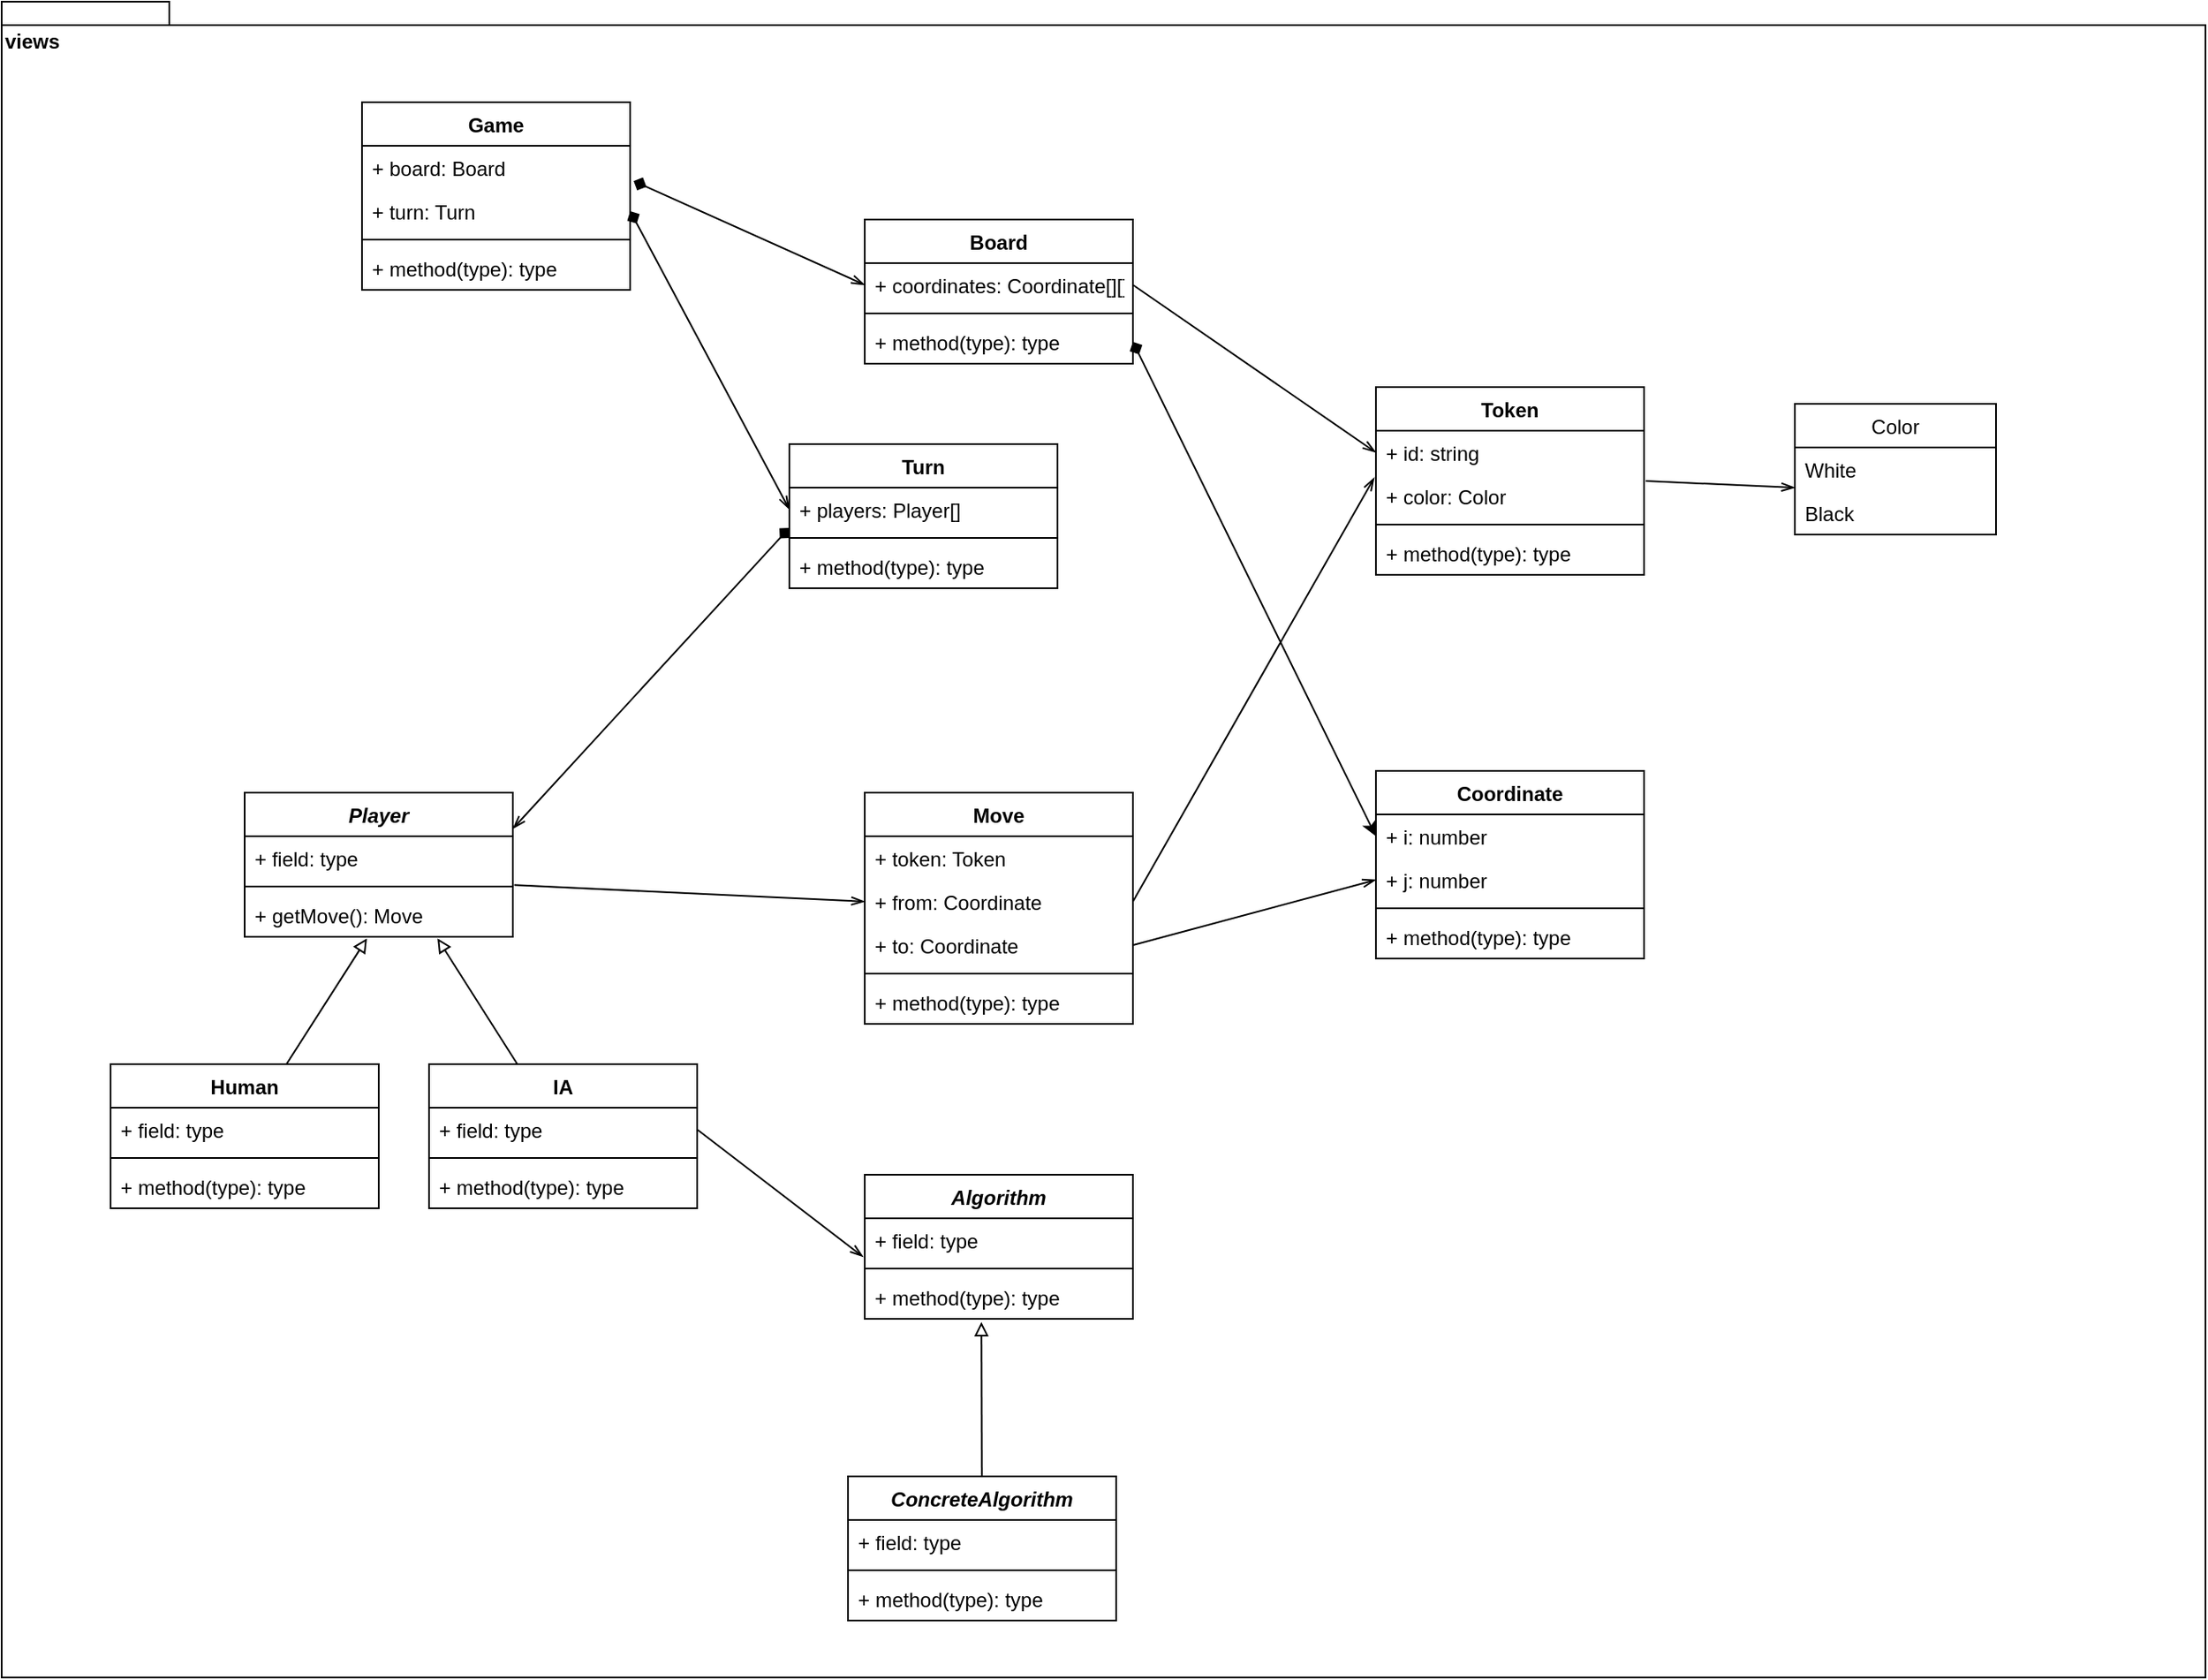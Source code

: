 <mxfile version="14.2.4" type="embed" pages="2">
    <diagram id="R-VsKZRHElfUKtrNSVFa" name="UML">
        <mxGraphModel dx="860" dy="801" grid="1" gridSize="10" guides="1" tooltips="1" connect="1" arrows="1" fold="1" page="1" pageScale="1" pageWidth="850" pageHeight="1100" math="0" shadow="0">
            <root>
                <mxCell id="0"/>
                <mxCell id="1" parent="0"/>
                <mxCell id="84" value="views" style="shape=folder;fontStyle=1;spacingTop=10;tabWidth=40;tabHeight=14;tabPosition=left;html=1;verticalAlign=top;align=left;" parent="1" vertex="1">
                    <mxGeometry x="80" y="130" width="1315" height="1000" as="geometry"/>
                </mxCell>
                <mxCell id="66" style="edgeStyle=none;rounded=0;orthogonalLoop=1;jettySize=auto;html=1;entryX=0;entryY=0.5;entryDx=0;entryDy=0;endArrow=openThin;endFill=0;exitX=1.013;exitY=0.808;exitDx=0;exitDy=0;exitPerimeter=0;startArrow=diamond;startFill=1;" parent="1" source="3" target="9" edge="1">
                    <mxGeometry relative="1" as="geometry"/>
                </mxCell>
                <mxCell id="2" value="Game" style="swimlane;fontStyle=1;align=center;verticalAlign=top;childLayout=stackLayout;horizontal=1;startSize=26;horizontalStack=0;resizeParent=1;resizeParentMax=0;resizeLast=0;collapsible=1;marginBottom=0;" parent="1" vertex="1">
                    <mxGeometry x="295" y="190" width="160" height="112" as="geometry"/>
                </mxCell>
                <mxCell id="3" value="+ board: Board" style="text;strokeColor=none;fillColor=none;align=left;verticalAlign=top;spacingLeft=4;spacingRight=4;overflow=hidden;rotatable=0;points=[[0,0.5],[1,0.5]];portConstraint=eastwest;" parent="2" vertex="1">
                    <mxGeometry y="26" width="160" height="26" as="geometry"/>
                </mxCell>
                <mxCell id="5" value="+ turn: Turn" style="text;strokeColor=none;fillColor=none;align=left;verticalAlign=top;spacingLeft=4;spacingRight=4;overflow=hidden;rotatable=0;points=[[0,0.5],[1,0.5]];portConstraint=eastwest;" parent="2" vertex="1">
                    <mxGeometry y="52" width="160" height="26" as="geometry"/>
                </mxCell>
                <mxCell id="4" value="" style="line;strokeWidth=1;fillColor=none;align=left;verticalAlign=middle;spacingTop=-1;spacingLeft=3;spacingRight=3;rotatable=0;labelPosition=right;points=[];portConstraint=eastwest;" parent="2" vertex="1">
                    <mxGeometry y="78" width="160" height="8" as="geometry"/>
                </mxCell>
                <mxCell id="87" value="+ method(type): type" style="text;strokeColor=none;fillColor=none;align=left;verticalAlign=top;spacingLeft=4;spacingRight=4;overflow=hidden;rotatable=0;points=[[0,0.5],[1,0.5]];portConstraint=eastwest;" vertex="1" parent="2">
                    <mxGeometry y="86" width="160" height="26" as="geometry"/>
                </mxCell>
                <mxCell id="8" value="Board" style="swimlane;fontStyle=1;align=center;verticalAlign=top;childLayout=stackLayout;horizontal=1;startSize=26;horizontalStack=0;resizeParent=1;resizeParentMax=0;resizeLast=0;collapsible=1;marginBottom=0;" parent="1" vertex="1">
                    <mxGeometry x="595" y="260" width="160" height="86" as="geometry"/>
                </mxCell>
                <mxCell id="9" value="+ coordinates: Coordinate[][]" style="text;strokeColor=none;fillColor=none;align=left;verticalAlign=top;spacingLeft=4;spacingRight=4;overflow=hidden;rotatable=0;points=[[0,0.5],[1,0.5]];portConstraint=eastwest;" parent="8" vertex="1">
                    <mxGeometry y="26" width="160" height="26" as="geometry"/>
                </mxCell>
                <mxCell id="10" value="" style="line;strokeWidth=1;fillColor=none;align=left;verticalAlign=middle;spacingTop=-1;spacingLeft=3;spacingRight=3;rotatable=0;labelPosition=right;points=[];portConstraint=eastwest;" parent="8" vertex="1">
                    <mxGeometry y="52" width="160" height="8" as="geometry"/>
                </mxCell>
                <mxCell id="11" value="+ method(type): type" style="text;strokeColor=none;fillColor=none;align=left;verticalAlign=top;spacingLeft=4;spacingRight=4;overflow=hidden;rotatable=0;points=[[0,0.5],[1,0.5]];portConstraint=eastwest;" parent="8" vertex="1">
                    <mxGeometry y="60" width="160" height="26" as="geometry"/>
                </mxCell>
                <mxCell id="12" value="Token" style="swimlane;fontStyle=1;align=center;verticalAlign=top;childLayout=stackLayout;horizontal=1;startSize=26;horizontalStack=0;resizeParent=1;resizeParentMax=0;resizeLast=0;collapsible=1;marginBottom=0;" parent="1" vertex="1">
                    <mxGeometry x="900" y="360" width="160" height="112" as="geometry"/>
                </mxCell>
                <mxCell id="13" value="+ id: string" style="text;strokeColor=none;fillColor=none;align=left;verticalAlign=top;spacingLeft=4;spacingRight=4;overflow=hidden;rotatable=0;points=[[0,0.5],[1,0.5]];portConstraint=eastwest;" parent="12" vertex="1">
                    <mxGeometry y="26" width="160" height="26" as="geometry"/>
                </mxCell>
                <mxCell id="59" value="+ color: Color" style="text;strokeColor=none;fillColor=none;align=left;verticalAlign=top;spacingLeft=4;spacingRight=4;overflow=hidden;rotatable=0;points=[[0,0.5],[1,0.5]];portConstraint=eastwest;" parent="12" vertex="1">
                    <mxGeometry y="52" width="160" height="26" as="geometry"/>
                </mxCell>
                <mxCell id="14" value="" style="line;strokeWidth=1;fillColor=none;align=left;verticalAlign=middle;spacingTop=-1;spacingLeft=3;spacingRight=3;rotatable=0;labelPosition=right;points=[];portConstraint=eastwest;" parent="12" vertex="1">
                    <mxGeometry y="78" width="160" height="8" as="geometry"/>
                </mxCell>
                <mxCell id="15" value="+ method(type): type" style="text;strokeColor=none;fillColor=none;align=left;verticalAlign=top;spacingLeft=4;spacingRight=4;overflow=hidden;rotatable=0;points=[[0,0.5],[1,0.5]];portConstraint=eastwest;" parent="12" vertex="1">
                    <mxGeometry y="86" width="160" height="26" as="geometry"/>
                </mxCell>
                <mxCell id="25" value="Player" style="swimlane;fontStyle=3;align=center;verticalAlign=top;childLayout=stackLayout;horizontal=1;startSize=26;horizontalStack=0;resizeParent=1;resizeParentMax=0;resizeLast=0;collapsible=1;marginBottom=0;" parent="1" vertex="1">
                    <mxGeometry x="225" y="602" width="160" height="86" as="geometry"/>
                </mxCell>
                <mxCell id="26" value="+ field: type" style="text;strokeColor=none;fillColor=none;align=left;verticalAlign=top;spacingLeft=4;spacingRight=4;overflow=hidden;rotatable=0;points=[[0,0.5],[1,0.5]];portConstraint=eastwest;" parent="25" vertex="1">
                    <mxGeometry y="26" width="160" height="26" as="geometry"/>
                </mxCell>
                <mxCell id="27" value="" style="line;strokeWidth=1;fillColor=none;align=left;verticalAlign=middle;spacingTop=-1;spacingLeft=3;spacingRight=3;rotatable=0;labelPosition=right;points=[];portConstraint=eastwest;" parent="25" vertex="1">
                    <mxGeometry y="52" width="160" height="8" as="geometry"/>
                </mxCell>
                <mxCell id="28" value="+ getMove(): Move" style="text;strokeColor=none;fillColor=none;align=left;verticalAlign=top;spacingLeft=4;spacingRight=4;overflow=hidden;rotatable=0;points=[[0,0.5],[1,0.5]];portConstraint=eastwest;" parent="25" vertex="1">
                    <mxGeometry y="60" width="160" height="26" as="geometry"/>
                </mxCell>
                <mxCell id="33" style="rounded=0;orthogonalLoop=1;jettySize=auto;html=1;entryX=0.456;entryY=1.038;entryDx=0;entryDy=0;entryPerimeter=0;endArrow=block;endFill=0;" parent="1" source="30" target="28" edge="1">
                    <mxGeometry relative="1" as="geometry"/>
                </mxCell>
                <mxCell id="29" value="Human" style="swimlane;fontStyle=1;align=center;verticalAlign=top;childLayout=stackLayout;horizontal=1;startSize=26;horizontalStack=0;resizeParent=1;resizeParentMax=0;resizeLast=0;collapsible=1;marginBottom=0;" parent="1" vertex="1">
                    <mxGeometry x="145" y="764" width="160" height="86" as="geometry"/>
                </mxCell>
                <mxCell id="30" value="+ field: type" style="text;strokeColor=none;fillColor=none;align=left;verticalAlign=top;spacingLeft=4;spacingRight=4;overflow=hidden;rotatable=0;points=[[0,0.5],[1,0.5]];portConstraint=eastwest;" parent="29" vertex="1">
                    <mxGeometry y="26" width="160" height="26" as="geometry"/>
                </mxCell>
                <mxCell id="31" value="" style="line;strokeWidth=1;fillColor=none;align=left;verticalAlign=middle;spacingTop=-1;spacingLeft=3;spacingRight=3;rotatable=0;labelPosition=right;points=[];portConstraint=eastwest;" parent="29" vertex="1">
                    <mxGeometry y="52" width="160" height="8" as="geometry"/>
                </mxCell>
                <mxCell id="32" value="+ method(type): type" style="text;strokeColor=none;fillColor=none;align=left;verticalAlign=top;spacingLeft=4;spacingRight=4;overflow=hidden;rotatable=0;points=[[0,0.5],[1,0.5]];portConstraint=eastwest;" parent="29" vertex="1">
                    <mxGeometry y="60" width="160" height="26" as="geometry"/>
                </mxCell>
                <mxCell id="38" style="edgeStyle=none;rounded=0;orthogonalLoop=1;jettySize=auto;html=1;entryX=0.719;entryY=1.038;entryDx=0;entryDy=0;entryPerimeter=0;endArrow=block;endFill=0;" parent="1" source="34" target="28" edge="1">
                    <mxGeometry relative="1" as="geometry"/>
                </mxCell>
                <mxCell id="34" value="IA" style="swimlane;fontStyle=1;align=center;verticalAlign=top;childLayout=stackLayout;horizontal=1;startSize=26;horizontalStack=0;resizeParent=1;resizeParentMax=0;resizeLast=0;collapsible=1;marginBottom=0;" parent="1" vertex="1">
                    <mxGeometry x="335" y="764" width="160" height="86" as="geometry"/>
                </mxCell>
                <mxCell id="35" value="+ field: type" style="text;strokeColor=none;fillColor=none;align=left;verticalAlign=top;spacingLeft=4;spacingRight=4;overflow=hidden;rotatable=0;points=[[0,0.5],[1,0.5]];portConstraint=eastwest;" parent="34" vertex="1">
                    <mxGeometry y="26" width="160" height="26" as="geometry"/>
                </mxCell>
                <mxCell id="36" value="" style="line;strokeWidth=1;fillColor=none;align=left;verticalAlign=middle;spacingTop=-1;spacingLeft=3;spacingRight=3;rotatable=0;labelPosition=right;points=[];portConstraint=eastwest;" parent="34" vertex="1">
                    <mxGeometry y="52" width="160" height="8" as="geometry"/>
                </mxCell>
                <mxCell id="37" value="+ method(type): type" style="text;strokeColor=none;fillColor=none;align=left;verticalAlign=top;spacingLeft=4;spacingRight=4;overflow=hidden;rotatable=0;points=[[0,0.5],[1,0.5]];portConstraint=eastwest;" parent="34" vertex="1">
                    <mxGeometry y="60" width="160" height="26" as="geometry"/>
                </mxCell>
                <mxCell id="39" value="Move" style="swimlane;fontStyle=1;align=center;verticalAlign=top;childLayout=stackLayout;horizontal=1;startSize=26;horizontalStack=0;resizeParent=1;resizeParentMax=0;resizeLast=0;collapsible=1;marginBottom=0;" parent="1" vertex="1">
                    <mxGeometry x="595" y="602" width="160" height="138" as="geometry"/>
                </mxCell>
                <mxCell id="57" value="+ token: Token&#10;" style="text;strokeColor=none;fillColor=none;align=left;verticalAlign=top;spacingLeft=4;spacingRight=4;overflow=hidden;rotatable=0;points=[[0,0.5],[1,0.5]];portConstraint=eastwest;" parent="39" vertex="1">
                    <mxGeometry y="26" width="160" height="26" as="geometry"/>
                </mxCell>
                <mxCell id="40" value="+ from: Coordinate&#10;" style="text;strokeColor=none;fillColor=none;align=left;verticalAlign=top;spacingLeft=4;spacingRight=4;overflow=hidden;rotatable=0;points=[[0,0.5],[1,0.5]];portConstraint=eastwest;" parent="39" vertex="1">
                    <mxGeometry y="52" width="160" height="26" as="geometry"/>
                </mxCell>
                <mxCell id="45" value="+ to: Coordinate&#10;" style="text;strokeColor=none;fillColor=none;align=left;verticalAlign=top;spacingLeft=4;spacingRight=4;overflow=hidden;rotatable=0;points=[[0,0.5],[1,0.5]];portConstraint=eastwest;" parent="39" vertex="1">
                    <mxGeometry y="78" width="160" height="26" as="geometry"/>
                </mxCell>
                <mxCell id="41" value="" style="line;strokeWidth=1;fillColor=none;align=left;verticalAlign=middle;spacingTop=-1;spacingLeft=3;spacingRight=3;rotatable=0;labelPosition=right;points=[];portConstraint=eastwest;" parent="39" vertex="1">
                    <mxGeometry y="104" width="160" height="8" as="geometry"/>
                </mxCell>
                <mxCell id="42" value="+ method(type): type" style="text;strokeColor=none;fillColor=none;align=left;verticalAlign=top;spacingLeft=4;spacingRight=4;overflow=hidden;rotatable=0;points=[[0,0.5],[1,0.5]];portConstraint=eastwest;" parent="39" vertex="1">
                    <mxGeometry y="112" width="160" height="26" as="geometry"/>
                </mxCell>
                <mxCell id="46" value="Coordinate" style="swimlane;fontStyle=1;align=center;verticalAlign=top;childLayout=stackLayout;horizontal=1;startSize=26;horizontalStack=0;resizeParent=1;resizeParentMax=0;resizeLast=0;collapsible=1;marginBottom=0;" parent="1" vertex="1">
                    <mxGeometry x="900" y="589" width="160" height="112" as="geometry"/>
                </mxCell>
                <mxCell id="47" value="+ i: number&#10;" style="text;strokeColor=none;fillColor=none;align=left;verticalAlign=top;spacingLeft=4;spacingRight=4;overflow=hidden;rotatable=0;points=[[0,0.5],[1,0.5]];portConstraint=eastwest;" parent="46" vertex="1">
                    <mxGeometry y="26" width="160" height="26" as="geometry"/>
                </mxCell>
                <mxCell id="48" value="+ j: number&#10;" style="text;strokeColor=none;fillColor=none;align=left;verticalAlign=top;spacingLeft=4;spacingRight=4;overflow=hidden;rotatable=0;points=[[0,0.5],[1,0.5]];portConstraint=eastwest;" parent="46" vertex="1">
                    <mxGeometry y="52" width="160" height="26" as="geometry"/>
                </mxCell>
                <mxCell id="49" value="" style="line;strokeWidth=1;fillColor=none;align=left;verticalAlign=middle;spacingTop=-1;spacingLeft=3;spacingRight=3;rotatable=0;labelPosition=right;points=[];portConstraint=eastwest;" parent="46" vertex="1">
                    <mxGeometry y="78" width="160" height="8" as="geometry"/>
                </mxCell>
                <mxCell id="50" value="+ method(type): type" style="text;strokeColor=none;fillColor=none;align=left;verticalAlign=top;spacingLeft=4;spacingRight=4;overflow=hidden;rotatable=0;points=[[0,0.5],[1,0.5]];portConstraint=eastwest;" parent="46" vertex="1">
                    <mxGeometry y="86" width="160" height="26" as="geometry"/>
                </mxCell>
                <mxCell id="55" style="edgeStyle=none;rounded=0;orthogonalLoop=1;jettySize=auto;html=1;entryX=0;entryY=0.5;entryDx=0;entryDy=0;endArrow=openThin;endFill=0;exitX=1;exitY=0.5;exitDx=0;exitDy=0;" parent="1" source="45" target="48" edge="1">
                    <mxGeometry relative="1" as="geometry"/>
                </mxCell>
                <mxCell id="56" style="edgeStyle=none;rounded=0;orthogonalLoop=1;jettySize=auto;html=1;entryX=-0.006;entryY=1.077;entryDx=0;entryDy=0;entryPerimeter=0;endArrow=openThin;endFill=0;exitX=1;exitY=0.5;exitDx=0;exitDy=0;" parent="1" source="40" target="13" edge="1">
                    <mxGeometry relative="1" as="geometry"/>
                </mxCell>
                <mxCell id="58" style="edgeStyle=none;rounded=0;orthogonalLoop=1;jettySize=auto;html=1;entryX=0;entryY=0.5;entryDx=0;entryDy=0;endArrow=openThin;endFill=0;exitX=1;exitY=0.5;exitDx=0;exitDy=0;" parent="1" source="9" target="13" edge="1">
                    <mxGeometry relative="1" as="geometry"/>
                </mxCell>
                <mxCell id="61" value="Color" style="swimlane;fontStyle=0;childLayout=stackLayout;horizontal=1;startSize=26;fillColor=none;horizontalStack=0;resizeParent=1;resizeParentMax=0;resizeLast=0;collapsible=1;marginBottom=0;" parent="1" vertex="1">
                    <mxGeometry x="1150" y="370" width="120" height="78" as="geometry"/>
                </mxCell>
                <mxCell id="63" value="White" style="text;strokeColor=none;fillColor=none;align=left;verticalAlign=top;spacingLeft=4;spacingRight=4;overflow=hidden;rotatable=0;points=[[0,0.5],[1,0.5]];portConstraint=eastwest;" parent="61" vertex="1">
                    <mxGeometry y="26" width="120" height="26" as="geometry"/>
                </mxCell>
                <mxCell id="64" value="Black" style="text;strokeColor=none;fillColor=none;align=left;verticalAlign=top;spacingLeft=4;spacingRight=4;overflow=hidden;rotatable=0;points=[[0,0.5],[1,0.5]];portConstraint=eastwest;" parent="61" vertex="1">
                    <mxGeometry y="52" width="120" height="26" as="geometry"/>
                </mxCell>
                <mxCell id="65" style="edgeStyle=none;rounded=0;orthogonalLoop=1;jettySize=auto;html=1;endArrow=openThin;endFill=0;exitX=1.006;exitY=0.154;exitDx=0;exitDy=0;exitPerimeter=0;entryX=0;entryY=0.923;entryDx=0;entryDy=0;entryPerimeter=0;" parent="1" source="59" target="63" edge="1">
                    <mxGeometry relative="1" as="geometry">
                        <mxPoint x="1135" y="580" as="targetPoint"/>
                    </mxGeometry>
                </mxCell>
                <mxCell id="67" value="Turn" style="swimlane;fontStyle=1;align=center;verticalAlign=top;childLayout=stackLayout;horizontal=1;startSize=26;horizontalStack=0;resizeParent=1;resizeParentMax=0;resizeLast=0;collapsible=1;marginBottom=0;" parent="1" vertex="1">
                    <mxGeometry x="550" y="394" width="160" height="86" as="geometry"/>
                </mxCell>
                <mxCell id="68" value="+ players: Player[]" style="text;strokeColor=none;fillColor=none;align=left;verticalAlign=top;spacingLeft=4;spacingRight=4;overflow=hidden;rotatable=0;points=[[0,0.5],[1,0.5]];portConstraint=eastwest;" parent="67" vertex="1">
                    <mxGeometry y="26" width="160" height="26" as="geometry"/>
                </mxCell>
                <mxCell id="69" value="" style="line;strokeWidth=1;fillColor=none;align=left;verticalAlign=middle;spacingTop=-1;spacingLeft=3;spacingRight=3;rotatable=0;labelPosition=right;points=[];portConstraint=eastwest;" parent="67" vertex="1">
                    <mxGeometry y="52" width="160" height="8" as="geometry"/>
                </mxCell>
                <mxCell id="70" value="+ method(type): type" style="text;strokeColor=none;fillColor=none;align=left;verticalAlign=top;spacingLeft=4;spacingRight=4;overflow=hidden;rotatable=0;points=[[0,0.5],[1,0.5]];portConstraint=eastwest;" parent="67" vertex="1">
                    <mxGeometry y="60" width="160" height="26" as="geometry"/>
                </mxCell>
                <mxCell id="71" style="edgeStyle=none;rounded=0;orthogonalLoop=1;jettySize=auto;html=1;entryX=0;entryY=0.5;entryDx=0;entryDy=0;endArrow=openThin;endFill=0;exitX=1;exitY=0.5;exitDx=0;exitDy=0;startArrow=diamond;startFill=1;" parent="1" source="5" target="68" edge="1">
                    <mxGeometry relative="1" as="geometry"/>
                </mxCell>
                <mxCell id="72" style="edgeStyle=none;rounded=0;orthogonalLoop=1;jettySize=auto;html=1;entryX=0;entryY=0.5;entryDx=0;entryDy=0;endArrow=openThin;endFill=0;exitX=1.005;exitY=1.121;exitDx=0;exitDy=0;exitPerimeter=0;" parent="1" source="26" target="40" edge="1">
                    <mxGeometry relative="1" as="geometry"/>
                </mxCell>
                <mxCell id="73" style="edgeStyle=none;rounded=0;orthogonalLoop=1;jettySize=auto;html=1;entryX=1;entryY=0.25;entryDx=0;entryDy=0;endArrow=openThin;endFill=0;exitX=0;exitY=0.923;exitDx=0;exitDy=0;exitPerimeter=0;startArrow=diamond;startFill=1;" parent="1" source="68" target="25" edge="1">
                    <mxGeometry relative="1" as="geometry">
                        <mxPoint x="585" y="460" as="sourcePoint"/>
                    </mxGeometry>
                </mxCell>
                <mxCell id="74" value="Algorithm" style="swimlane;fontStyle=3;align=center;verticalAlign=top;childLayout=stackLayout;horizontal=1;startSize=26;horizontalStack=0;resizeParent=1;resizeParentMax=0;resizeLast=0;collapsible=1;marginBottom=0;" parent="1" vertex="1">
                    <mxGeometry x="595" y="830" width="160" height="86" as="geometry"/>
                </mxCell>
                <mxCell id="75" value="+ field: type" style="text;strokeColor=none;fillColor=none;align=left;verticalAlign=top;spacingLeft=4;spacingRight=4;overflow=hidden;rotatable=0;points=[[0,0.5],[1,0.5]];portConstraint=eastwest;" parent="74" vertex="1">
                    <mxGeometry y="26" width="160" height="26" as="geometry"/>
                </mxCell>
                <mxCell id="76" value="" style="line;strokeWidth=1;fillColor=none;align=left;verticalAlign=middle;spacingTop=-1;spacingLeft=3;spacingRight=3;rotatable=0;labelPosition=right;points=[];portConstraint=eastwest;" parent="74" vertex="1">
                    <mxGeometry y="52" width="160" height="8" as="geometry"/>
                </mxCell>
                <mxCell id="77" value="+ method(type): type" style="text;strokeColor=none;fillColor=none;align=left;verticalAlign=top;spacingLeft=4;spacingRight=4;overflow=hidden;rotatable=0;points=[[0,0.5],[1,0.5]];portConstraint=eastwest;" parent="74" vertex="1">
                    <mxGeometry y="60" width="160" height="26" as="geometry"/>
                </mxCell>
                <mxCell id="78" style="edgeStyle=none;rounded=0;orthogonalLoop=1;jettySize=auto;html=1;entryX=-0.006;entryY=0.885;entryDx=0;entryDy=0;entryPerimeter=0;endArrow=openThin;endFill=0;exitX=1;exitY=0.5;exitDx=0;exitDy=0;" parent="1" source="35" target="75" edge="1">
                    <mxGeometry relative="1" as="geometry"/>
                </mxCell>
                <mxCell id="83" style="edgeStyle=none;rounded=0;orthogonalLoop=1;jettySize=auto;html=1;entryX=0.435;entryY=1.071;entryDx=0;entryDy=0;entryPerimeter=0;endArrow=block;endFill=0;" parent="1" source="79" target="77" edge="1">
                    <mxGeometry relative="1" as="geometry"/>
                </mxCell>
                <mxCell id="79" value="ConcreteAlgorithm" style="swimlane;fontStyle=3;align=center;verticalAlign=top;childLayout=stackLayout;horizontal=1;startSize=26;horizontalStack=0;resizeParent=1;resizeParentMax=0;resizeLast=0;collapsible=1;marginBottom=0;" parent="1" vertex="1">
                    <mxGeometry x="585" y="1010" width="160" height="86" as="geometry"/>
                </mxCell>
                <mxCell id="80" value="+ field: type" style="text;strokeColor=none;fillColor=none;align=left;verticalAlign=top;spacingLeft=4;spacingRight=4;overflow=hidden;rotatable=0;points=[[0,0.5],[1,0.5]];portConstraint=eastwest;" parent="79" vertex="1">
                    <mxGeometry y="26" width="160" height="26" as="geometry"/>
                </mxCell>
                <mxCell id="81" value="" style="line;strokeWidth=1;fillColor=none;align=left;verticalAlign=middle;spacingTop=-1;spacingLeft=3;spacingRight=3;rotatable=0;labelPosition=right;points=[];portConstraint=eastwest;" parent="79" vertex="1">
                    <mxGeometry y="52" width="160" height="8" as="geometry"/>
                </mxCell>
                <mxCell id="82" value="+ method(type): type" style="text;strokeColor=none;fillColor=none;align=left;verticalAlign=top;spacingLeft=4;spacingRight=4;overflow=hidden;rotatable=0;points=[[0,0.5],[1,0.5]];portConstraint=eastwest;" parent="79" vertex="1">
                    <mxGeometry y="60" width="160" height="26" as="geometry"/>
                </mxCell>
                <mxCell id="88" style="rounded=0;orthogonalLoop=1;jettySize=auto;html=1;entryX=0;entryY=0.5;entryDx=0;entryDy=0;startArrow=diamond;startFill=1;exitX=1;exitY=0.5;exitDx=0;exitDy=0;" edge="1" parent="1" source="11" target="47">
                    <mxGeometry relative="1" as="geometry"/>
                </mxCell>
            </root>
        </mxGraphModel>
    </diagram>
    <diagram id="-CgLLkljdQYx9Ef1UCYf" name="States">
        <mxGraphModel dx="602" dy="561" grid="1" gridSize="10" guides="1" tooltips="1" connect="1" arrows="1" fold="1" page="1" pageScale="1" pageWidth="850" pageHeight="1100" math="0" shadow="0">
            <root>
                <mxCell id="O_ENiMReyp_Psv7yVJim-0"/>
                <mxCell id="O_ENiMReyp_Psv7yVJim-1" parent="O_ENiMReyp_Psv7yVJim-0"/>
                <mxCell id="O_ENiMReyp_Psv7yVJim-3" style="edgeStyle=none;rounded=0;orthogonalLoop=1;jettySize=auto;html=1;startArrow=none;startFill=0;entryX=0;entryY=0.5;entryDx=0;entryDy=0;" edge="1" parent="O_ENiMReyp_Psv7yVJim-1" source="O_ENiMReyp_Psv7yVJim-2" target="O_ENiMReyp_Psv7yVJim-4">
                    <mxGeometry relative="1" as="geometry">
                        <mxPoint x="360" y="150" as="targetPoint"/>
                    </mxGeometry>
                </mxCell>
                <mxCell id="O_ENiMReyp_Psv7yVJim-16" value="play" style="edgeLabel;html=1;align=center;verticalAlign=middle;resizable=0;points=[];" vertex="1" connectable="0" parent="O_ENiMReyp_Psv7yVJim-3">
                    <mxGeometry x="-0.2" relative="1" as="geometry">
                        <mxPoint as="offset"/>
                    </mxGeometry>
                </mxCell>
                <mxCell id="O_ENiMReyp_Psv7yVJim-2" value="Initial" style="rounded=0;whiteSpace=wrap;html=1;" vertex="1" parent="O_ENiMReyp_Psv7yVJim-1">
                    <mxGeometry x="120" y="120" width="120" height="60" as="geometry"/>
                </mxCell>
                <mxCell id="O_ENiMReyp_Psv7yVJim-9" style="edgeStyle=none;rounded=0;orthogonalLoop=1;jettySize=auto;html=1;startArrow=none;startFill=0;entryX=0;entryY=0.5;entryDx=0;entryDy=0;" edge="1" parent="O_ENiMReyp_Psv7yVJim-1" source="O_ENiMReyp_Psv7yVJim-4" target="O_ENiMReyp_Psv7yVJim-10">
                    <mxGeometry relative="1" as="geometry">
                        <mxPoint x="540" y="150" as="targetPoint"/>
                    </mxGeometry>
                </mxCell>
                <mxCell id="O_ENiMReyp_Psv7yVJim-19" value="win/loose" style="edgeLabel;html=1;align=center;verticalAlign=middle;resizable=0;points=[];" vertex="1" connectable="0" parent="O_ENiMReyp_Psv7yVJim-9">
                    <mxGeometry x="-0.26" y="2" relative="1" as="geometry">
                        <mxPoint as="offset"/>
                    </mxGeometry>
                </mxCell>
                <mxCell id="O_ENiMReyp_Psv7yVJim-4" value="InGame" style="rounded=0;whiteSpace=wrap;html=1;" vertex="1" parent="O_ENiMReyp_Psv7yVJim-1">
                    <mxGeometry x="340" y="120" width="120" height="60" as="geometry"/>
                </mxCell>
                <mxCell id="O_ENiMReyp_Psv7yVJim-11" style="edgeStyle=none;rounded=0;orthogonalLoop=1;jettySize=auto;html=1;entryX=0.5;entryY=1;entryDx=0;entryDy=0;startArrow=none;startFill=0;" edge="1" parent="O_ENiMReyp_Psv7yVJim-1" source="O_ENiMReyp_Psv7yVJim-10" target="O_ENiMReyp_Psv7yVJim-4">
                    <mxGeometry relative="1" as="geometry">
                        <Array as="points">
                            <mxPoint x="500" y="230"/>
                        </Array>
                    </mxGeometry>
                </mxCell>
                <mxCell id="O_ENiMReyp_Psv7yVJim-17" value="resume" style="edgeLabel;html=1;align=center;verticalAlign=middle;resizable=0;points=[];" vertex="1" connectable="0" parent="O_ENiMReyp_Psv7yVJim-11">
                    <mxGeometry x="-0.401" y="1" relative="1" as="geometry">
                        <mxPoint x="-1" as="offset"/>
                    </mxGeometry>
                </mxCell>
                <mxCell id="O_ENiMReyp_Psv7yVJim-13" style="edgeStyle=none;rounded=0;orthogonalLoop=1;jettySize=auto;html=1;startArrow=none;startFill=0;" edge="1" parent="O_ENiMReyp_Psv7yVJim-1" source="O_ENiMReyp_Psv7yVJim-10">
                    <mxGeometry relative="1" as="geometry">
                        <mxPoint x="670" y="150" as="targetPoint"/>
                    </mxGeometry>
                </mxCell>
                <mxCell id="O_ENiMReyp_Psv7yVJim-14" style="edgeStyle=none;rounded=0;orthogonalLoop=1;jettySize=auto;html=1;startArrow=none;startFill=0;entryX=0;entryY=0.5;entryDx=0;entryDy=0;" edge="1" parent="O_ENiMReyp_Psv7yVJim-1" source="O_ENiMReyp_Psv7yVJim-10" target="O_ENiMReyp_Psv7yVJim-15">
                    <mxGeometry relative="1" as="geometry">
                        <mxPoint x="750" y="160" as="targetPoint"/>
                    </mxGeometry>
                </mxCell>
                <mxCell id="O_ENiMReyp_Psv7yVJim-18" value="exit" style="edgeLabel;html=1;align=center;verticalAlign=middle;resizable=0;points=[];" vertex="1" connectable="0" parent="O_ENiMReyp_Psv7yVJim-14">
                    <mxGeometry x="-0.25" y="3" relative="1" as="geometry">
                        <mxPoint as="offset"/>
                    </mxGeometry>
                </mxCell>
                <mxCell id="O_ENiMReyp_Psv7yVJim-10" value="Resume" style="rounded=0;whiteSpace=wrap;html=1;" vertex="1" parent="O_ENiMReyp_Psv7yVJim-1">
                    <mxGeometry x="560" y="120" width="120" height="60" as="geometry"/>
                </mxCell>
                <mxCell id="O_ENiMReyp_Psv7yVJim-15" value="" style="ellipse;html=1;shape=endState;fillColor=#000000;strokeColor=#ff0000;" vertex="1" parent="O_ENiMReyp_Psv7yVJim-1">
                    <mxGeometry x="760" y="135" width="30" height="30" as="geometry"/>
                </mxCell>
            </root>
        </mxGraphModel>
    </diagram>
</mxfile>